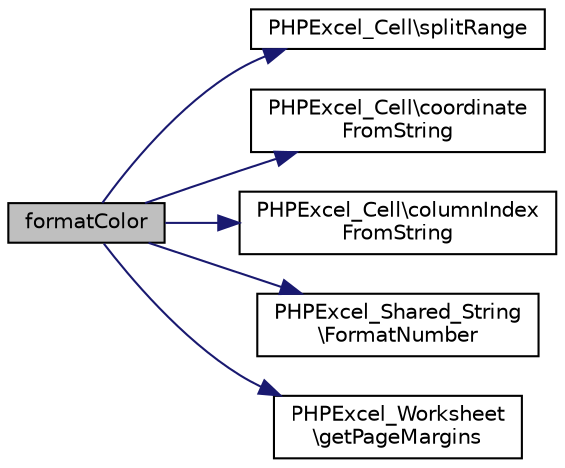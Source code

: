 digraph "formatColor"
{
  edge [fontname="Helvetica",fontsize="10",labelfontname="Helvetica",labelfontsize="10"];
  node [fontname="Helvetica",fontsize="10",shape=record];
  rankdir="LR";
  Node41 [label="formatColor",height=0.2,width=0.4,color="black", fillcolor="grey75", style="filled", fontcolor="black"];
  Node41 -> Node42 [color="midnightblue",fontsize="10",style="solid",fontname="Helvetica"];
  Node42 [label="PHPExcel_Cell\\splitRange",height=0.2,width=0.4,color="black", fillcolor="white", style="filled",URL="$class_p_h_p_excel___cell.html#adc7bc94b7768fe290a3653ab6c6a3d8e"];
  Node41 -> Node43 [color="midnightblue",fontsize="10",style="solid",fontname="Helvetica"];
  Node43 [label="PHPExcel_Cell\\coordinate\lFromString",height=0.2,width=0.4,color="black", fillcolor="white", style="filled",URL="$class_p_h_p_excel___cell.html#a81e3469df94f7b5a1f5d9064575280a3"];
  Node41 -> Node44 [color="midnightblue",fontsize="10",style="solid",fontname="Helvetica"];
  Node44 [label="PHPExcel_Cell\\columnIndex\lFromString",height=0.2,width=0.4,color="black", fillcolor="white", style="filled",URL="$class_p_h_p_excel___cell.html#a492724422ceefe1d16ed2a8997a0a489"];
  Node41 -> Node45 [color="midnightblue",fontsize="10",style="solid",fontname="Helvetica"];
  Node45 [label="PHPExcel_Shared_String\l\\FormatNumber",height=0.2,width=0.4,color="black", fillcolor="white", style="filled",URL="$class_p_h_p_excel___shared___string.html#aae880322b8d5807f7b5400da2e6d2be2"];
  Node41 -> Node46 [color="midnightblue",fontsize="10",style="solid",fontname="Helvetica"];
  Node46 [label="PHPExcel_Worksheet\l\\getPageMargins",height=0.2,width=0.4,color="black", fillcolor="white", style="filled",URL="$class_p_h_p_excel___worksheet.html#aff562da1f5276cbe48890a3aa78d05ca"];
}
